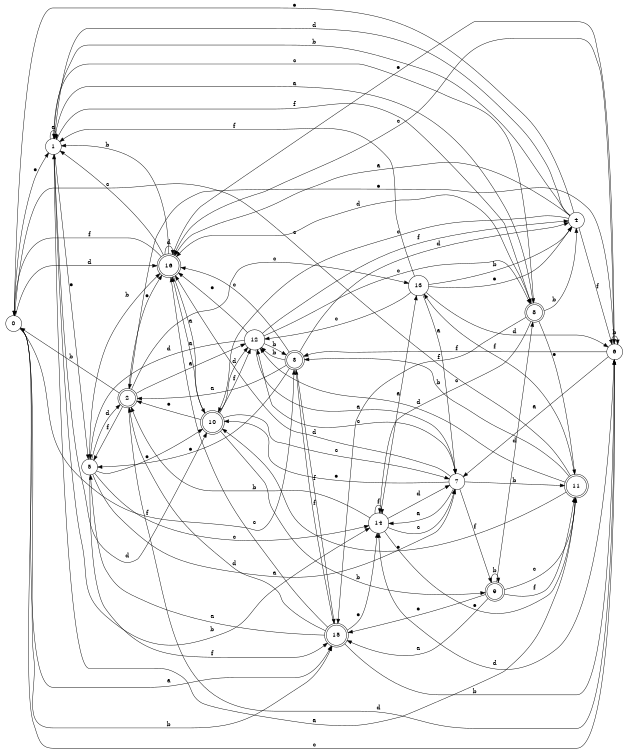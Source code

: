 digraph n14_10 {
__start0 [label="" shape="none"];

rankdir=LR;
size="8,5";

s0 [style="filled", color="black", fillcolor="white" shape="circle", label="0"];
s1 [style="filled", color="black", fillcolor="white" shape="circle", label="1"];
s2 [style="rounded,filled", color="black", fillcolor="white" shape="doublecircle", label="2"];
s3 [style="rounded,filled", color="black", fillcolor="white" shape="doublecircle", label="3"];
s4 [style="filled", color="black", fillcolor="white" shape="circle", label="4"];
s5 [style="filled", color="black", fillcolor="white" shape="circle", label="5"];
s6 [style="filled", color="black", fillcolor="white" shape="circle", label="6"];
s7 [style="filled", color="black", fillcolor="white" shape="circle", label="7"];
s8 [style="rounded,filled", color="black", fillcolor="white" shape="doublecircle", label="8"];
s9 [style="rounded,filled", color="black", fillcolor="white" shape="doublecircle", label="9"];
s10 [style="rounded,filled", color="black", fillcolor="white" shape="doublecircle", label="10"];
s11 [style="rounded,filled", color="black", fillcolor="white" shape="doublecircle", label="11"];
s12 [style="filled", color="black", fillcolor="white" shape="circle", label="12"];
s13 [style="filled", color="black", fillcolor="white" shape="circle", label="13"];
s14 [style="filled", color="black", fillcolor="white" shape="circle", label="14"];
s15 [style="rounded,filled", color="black", fillcolor="white" shape="doublecircle", label="15"];
s16 [style="rounded,filled", color="black", fillcolor="white" shape="doublecircle", label="16"];
s0 -> s15 [label="a"];
s0 -> s15 [label="b"];
s0 -> s6 [label="c"];
s0 -> s16 [label="d"];
s0 -> s1 [label="e"];
s0 -> s3 [label="f"];
s1 -> s1 [label="a"];
s1 -> s14 [label="b"];
s1 -> s8 [label="c"];
s1 -> s10 [label="d"];
s1 -> s5 [label="e"];
s1 -> s8 [label="f"];
s2 -> s12 [label="a"];
s2 -> s0 [label="b"];
s2 -> s13 [label="c"];
s2 -> s6 [label="d"];
s2 -> s16 [label="e"];
s2 -> s5 [label="f"];
s3 -> s2 [label="a"];
s3 -> s12 [label="b"];
s3 -> s16 [label="c"];
s3 -> s4 [label="d"];
s3 -> s5 [label="e"];
s3 -> s15 [label="f"];
s4 -> s16 [label="a"];
s4 -> s1 [label="b"];
s4 -> s10 [label="c"];
s4 -> s1 [label="d"];
s4 -> s0 [label="e"];
s4 -> s6 [label="f"];
s5 -> s7 [label="a"];
s5 -> s16 [label="b"];
s5 -> s14 [label="c"];
s5 -> s2 [label="d"];
s5 -> s10 [label="e"];
s5 -> s15 [label="f"];
s6 -> s7 [label="a"];
s6 -> s6 [label="b"];
s6 -> s16 [label="c"];
s6 -> s14 [label="d"];
s6 -> s2 [label="e"];
s6 -> s3 [label="f"];
s7 -> s14 [label="a"];
s7 -> s11 [label="b"];
s7 -> s12 [label="c"];
s7 -> s16 [label="d"];
s7 -> s10 [label="e"];
s7 -> s9 [label="f"];
s8 -> s1 [label="a"];
s8 -> s4 [label="b"];
s8 -> s14 [label="c"];
s8 -> s16 [label="d"];
s8 -> s11 [label="e"];
s8 -> s15 [label="f"];
s9 -> s15 [label="a"];
s9 -> s9 [label="b"];
s9 -> s11 [label="c"];
s9 -> s8 [label="d"];
s9 -> s15 [label="e"];
s9 -> s11 [label="f"];
s10 -> s16 [label="a"];
s10 -> s9 [label="b"];
s10 -> s7 [label="c"];
s10 -> s12 [label="d"];
s10 -> s2 [label="e"];
s10 -> s12 [label="f"];
s11 -> s1 [label="a"];
s11 -> s3 [label="b"];
s11 -> s0 [label="c"];
s11 -> s12 [label="d"];
s11 -> s10 [label="e"];
s11 -> s13 [label="f"];
s12 -> s7 [label="a"];
s12 -> s3 [label="b"];
s12 -> s8 [label="c"];
s12 -> s5 [label="d"];
s12 -> s16 [label="e"];
s12 -> s4 [label="f"];
s13 -> s7 [label="a"];
s13 -> s4 [label="b"];
s13 -> s12 [label="c"];
s13 -> s6 [label="d"];
s13 -> s4 [label="e"];
s13 -> s1 [label="f"];
s14 -> s13 [label="a"];
s14 -> s2 [label="b"];
s14 -> s7 [label="c"];
s14 -> s7 [label="d"];
s14 -> s11 [label="e"];
s14 -> s14 [label="f"];
s15 -> s5 [label="a"];
s15 -> s6 [label="b"];
s15 -> s16 [label="c"];
s15 -> s2 [label="d"];
s15 -> s14 [label="e"];
s15 -> s3 [label="f"];
s16 -> s10 [label="a"];
s16 -> s1 [label="b"];
s16 -> s1 [label="c"];
s16 -> s16 [label="d"];
s16 -> s6 [label="e"];
s16 -> s0 [label="f"];

}
